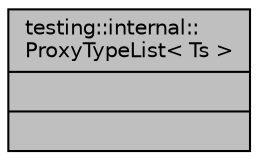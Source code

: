digraph "testing::internal::ProxyTypeList&lt; Ts &gt;"
{
 // LATEX_PDF_SIZE
  bgcolor="transparent";
  edge [fontname="Helvetica",fontsize="10",labelfontname="Helvetica",labelfontsize="10"];
  node [fontname="Helvetica",fontsize="10",shape=record];
  Node1 [label="{testing::internal::\lProxyTypeList\< Ts \>\n||}",height=0.2,width=0.4,color="black", fillcolor="grey75", style="filled", fontcolor="black",tooltip=" "];
}
